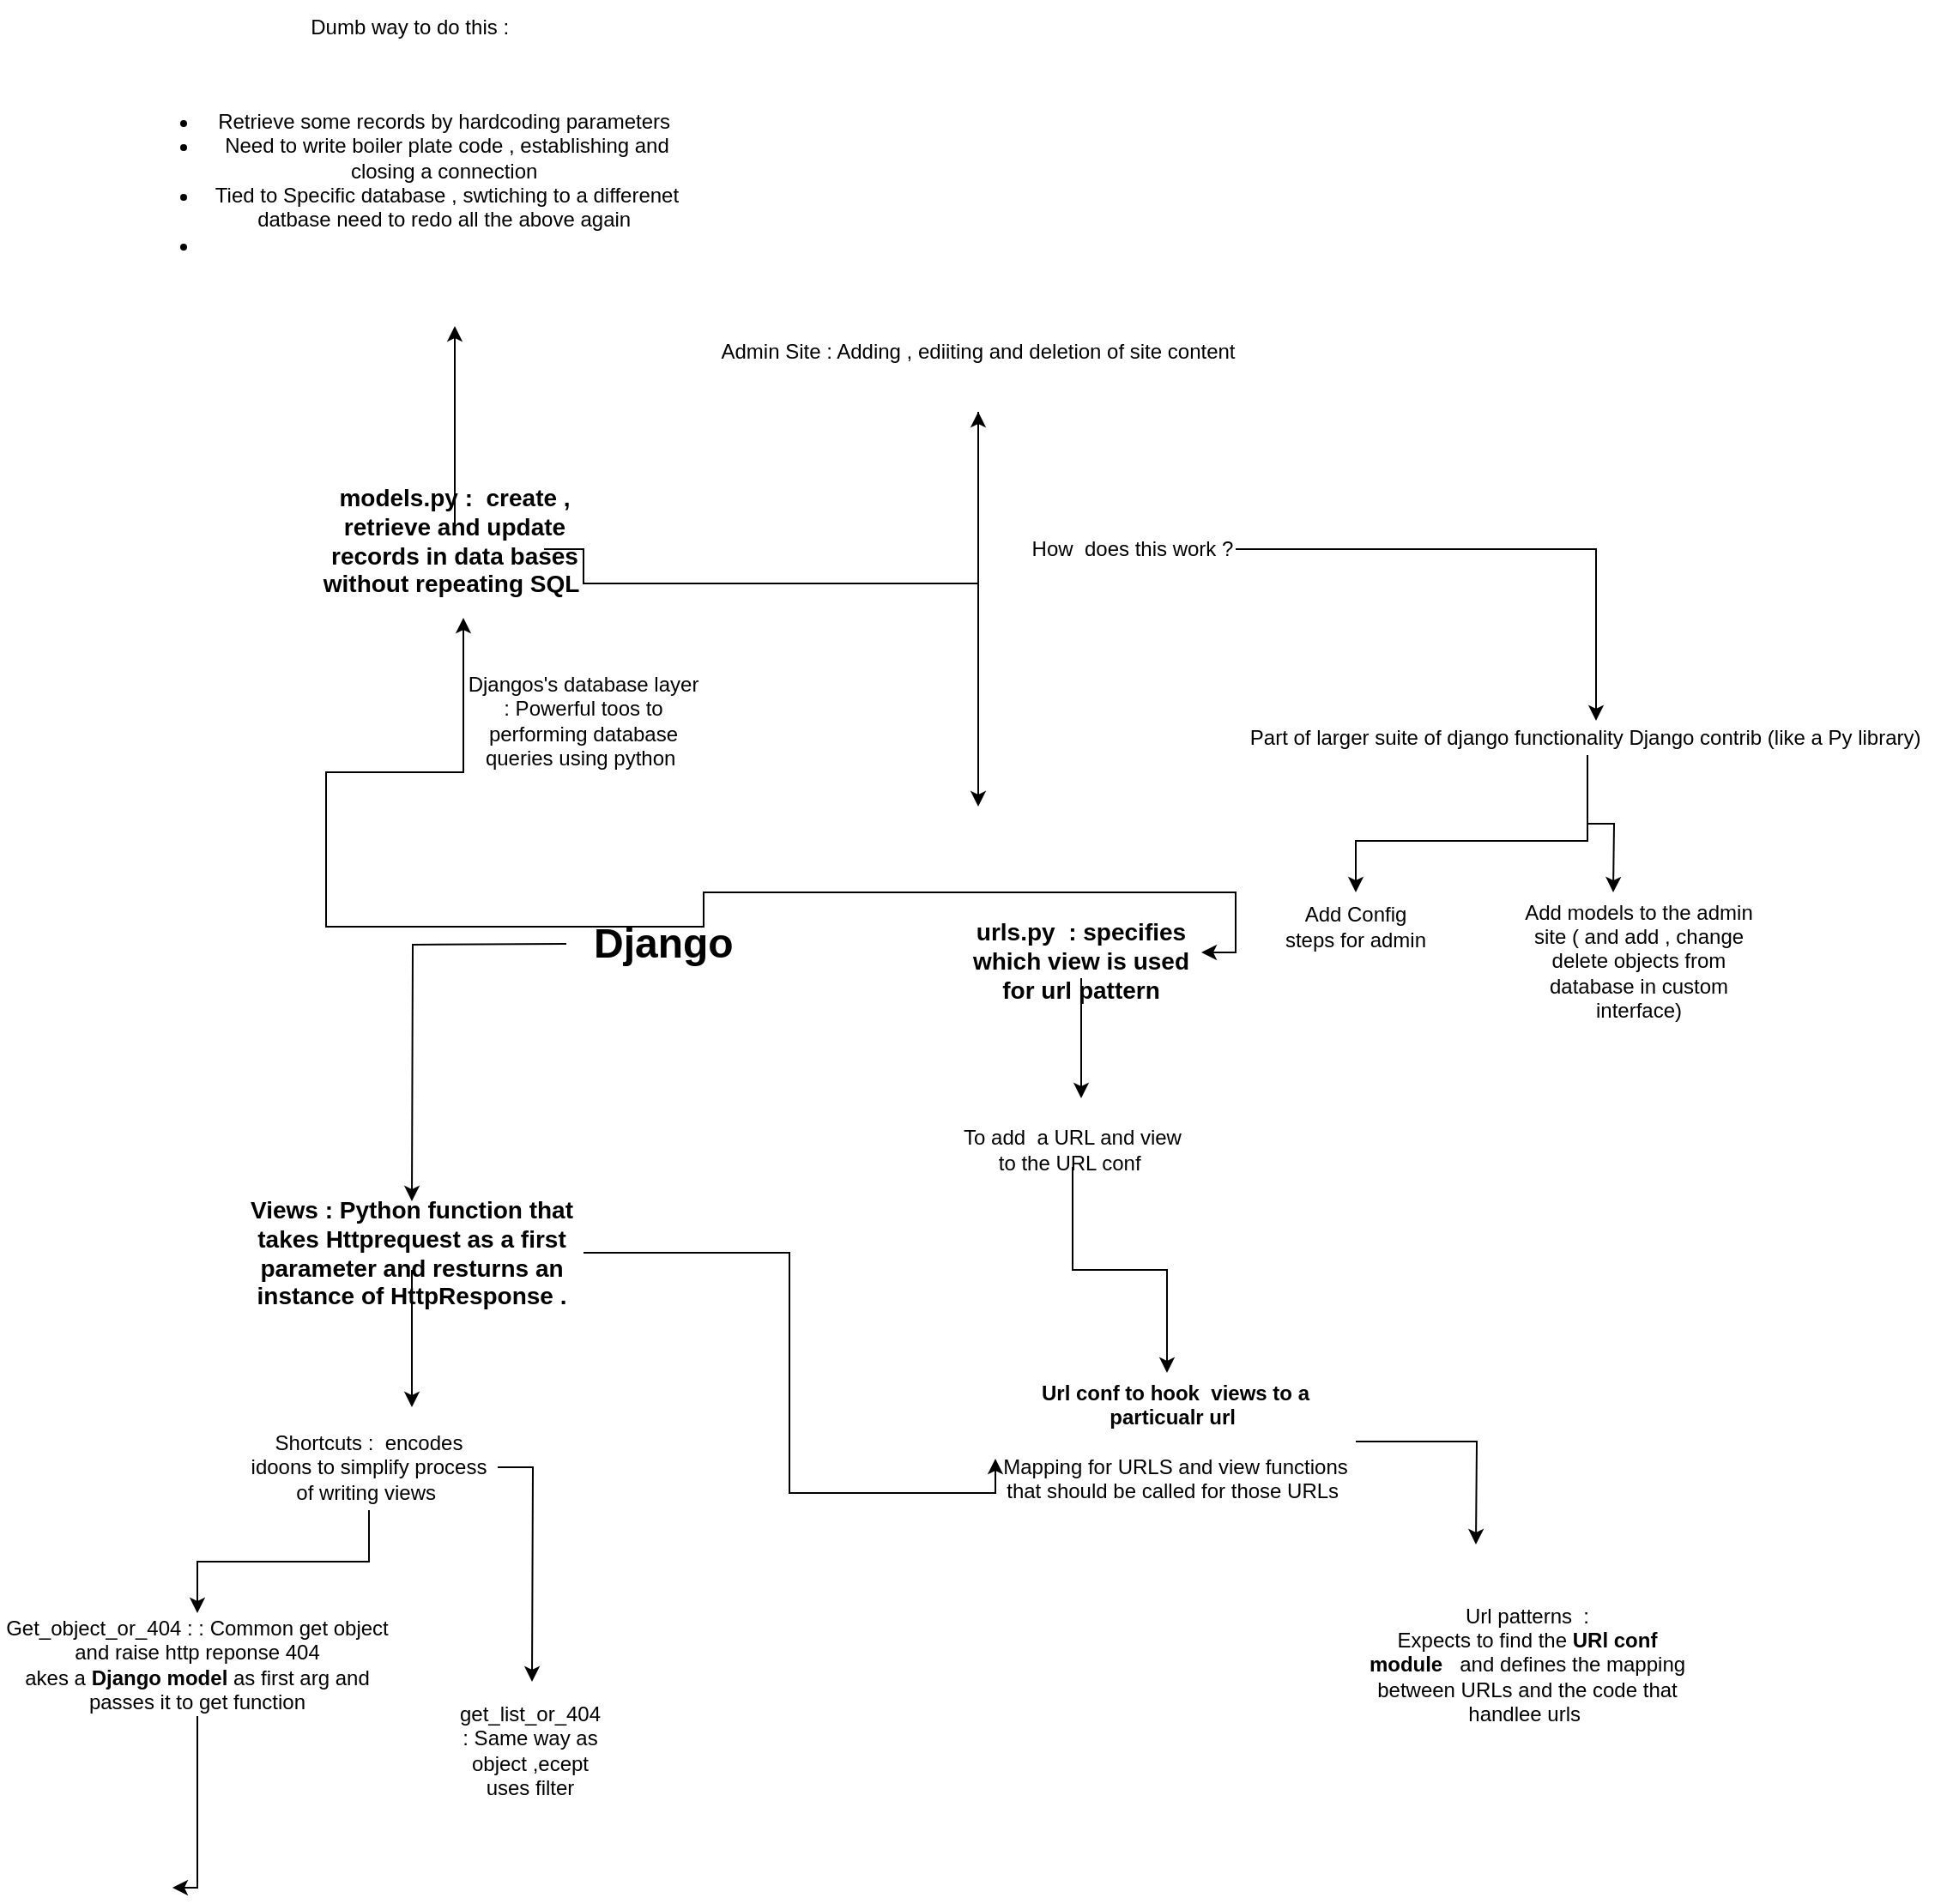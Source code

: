 <mxfile version="13.7.5" type="github">
  <diagram name="Page-1" id="52a04d89-c75d-2922-d76d-85b35f80e030">
    <mxGraphModel dx="694" dy="1614" grid="1" gridSize="10" guides="1" tooltips="1" connect="1" arrows="1" fold="1" page="1" pageScale="1" pageWidth="1100" pageHeight="850" background="#ffffff" math="0" shadow="0">
      <root>
        <mxCell id="0" />
        <mxCell id="1" parent="0" />
        <mxCell id="-x8-oLALC0qd9yzaVtkH-22" style="edgeStyle=orthogonalEdgeStyle;rounded=0;orthogonalLoop=1;jettySize=auto;html=1;" parent="1" source="pUkjQYLz1fGqXdbXeimg-1" edge="1">
          <mxGeometry relative="1" as="geometry">
            <mxPoint x="690" y="550.0" as="targetPoint" />
          </mxGeometry>
        </mxCell>
        <mxCell id="pUkjQYLz1fGqXdbXeimg-1" value="&lt;font style=&quot;font-size: 14px&quot;&gt;&lt;b&gt;urls.py&amp;nbsp; : specifies which view is used for url pattern&lt;/b&gt;&lt;/font&gt;" style="text;html=1;strokeColor=none;fillColor=none;align=center;verticalAlign=middle;whiteSpace=wrap;rounded=0;" parent="1" vertex="1">
          <mxGeometry x="620" y="460" width="140" height="20" as="geometry" />
        </mxCell>
        <mxCell id="uXAhLUbkJdF9ODy3EN__-9" style="edgeStyle=orthogonalEdgeStyle;rounded=0;orthogonalLoop=1;jettySize=auto;html=1;" edge="1" parent="1" source="pUkjQYLz1fGqXdbXeimg-2">
          <mxGeometry relative="1" as="geometry">
            <mxPoint x="325" y="100" as="targetPoint" />
          </mxGeometry>
        </mxCell>
        <mxCell id="pUkjQYLz1fGqXdbXeimg-2" value="&lt;font style=&quot;font-size: 14px&quot;&gt;&lt;b&gt;models.py :&amp;nbsp; create , retrieve and update records in data bases without repeating SQL&amp;nbsp;&lt;/b&gt;&lt;/font&gt;" style="text;html=1;strokeColor=none;fillColor=none;align=center;verticalAlign=middle;whiteSpace=wrap;rounded=0;" parent="1" vertex="1">
          <mxGeometry x="240" y="220" width="170" height="10" as="geometry" />
        </mxCell>
        <mxCell id="pUkjQYLz1fGqXdbXeimg-4" style="edgeStyle=orthogonalEdgeStyle;rounded=0;orthogonalLoop=1;jettySize=auto;html=1;" parent="1" source="pUkjQYLz1fGqXdbXeimg-3" edge="1">
          <mxGeometry relative="1" as="geometry">
            <mxPoint x="630" y="380" as="targetPoint" />
          </mxGeometry>
        </mxCell>
        <mxCell id="pUkjQYLz1fGqXdbXeimg-3" value="Admin Site : Adding , ediiting and deletion of site content" style="text;html=1;strokeColor=none;fillColor=none;align=center;verticalAlign=middle;whiteSpace=wrap;rounded=0;" parent="1" vertex="1">
          <mxGeometry x="440" y="80" width="380" height="70" as="geometry" />
        </mxCell>
        <mxCell id="pUkjQYLz1fGqXdbXeimg-8" style="edgeStyle=orthogonalEdgeStyle;rounded=0;orthogonalLoop=1;jettySize=auto;html=1;" parent="1" source="pUkjQYLz1fGqXdbXeimg-6" target="pUkjQYLz1fGqXdbXeimg-9" edge="1">
          <mxGeometry relative="1" as="geometry">
            <mxPoint x="850" y="330" as="targetPoint" />
            <Array as="points">
              <mxPoint x="990" y="230" />
            </Array>
          </mxGeometry>
        </mxCell>
        <mxCell id="pUkjQYLz1fGqXdbXeimg-6" value="How&amp;nbsp; does this work ?" style="text;html=1;strokeColor=none;fillColor=none;align=center;verticalAlign=middle;whiteSpace=wrap;rounded=0;" parent="1" vertex="1">
          <mxGeometry x="660" y="220" width="120" height="20" as="geometry" />
        </mxCell>
        <mxCell id="pUkjQYLz1fGqXdbXeimg-10" style="edgeStyle=orthogonalEdgeStyle;rounded=0;orthogonalLoop=1;jettySize=auto;html=1;" parent="1" source="pUkjQYLz1fGqXdbXeimg-9" edge="1">
          <mxGeometry relative="1" as="geometry">
            <mxPoint x="850" y="430" as="targetPoint" />
            <Array as="points">
              <mxPoint x="985" y="400" />
              <mxPoint x="850" y="400" />
            </Array>
          </mxGeometry>
        </mxCell>
        <mxCell id="q1F5vRGkRRXyPfD4T56F-1" style="edgeStyle=orthogonalEdgeStyle;rounded=0;orthogonalLoop=1;jettySize=auto;html=1;" parent="1" source="pUkjQYLz1fGqXdbXeimg-9" edge="1">
          <mxGeometry relative="1" as="geometry">
            <mxPoint x="1000" y="430" as="targetPoint" />
          </mxGeometry>
        </mxCell>
        <mxCell id="pUkjQYLz1fGqXdbXeimg-9" value="Part of larger suite of django functionality Django contrib (like a Py library)&amp;nbsp;" style="text;html=1;align=center;verticalAlign=middle;resizable=0;points=[];autosize=1;" parent="1" vertex="1">
          <mxGeometry x="780" y="330" width="410" height="20" as="geometry" />
        </mxCell>
        <mxCell id="pUkjQYLz1fGqXdbXeimg-11" value="Add Config steps for admin" style="text;html=1;strokeColor=none;fillColor=none;align=center;verticalAlign=middle;whiteSpace=wrap;rounded=0;" parent="1" vertex="1">
          <mxGeometry x="805" y="440" width="90" height="20" as="geometry" />
        </mxCell>
        <mxCell id="pUkjQYLz1fGqXdbXeimg-12" style="edgeStyle=orthogonalEdgeStyle;rounded=0;orthogonalLoop=1;jettySize=auto;html=1;exitX=0.5;exitY=1;exitDx=0;exitDy=0;" parent="1" source="pUkjQYLz1fGqXdbXeimg-11" target="pUkjQYLz1fGqXdbXeimg-11" edge="1">
          <mxGeometry relative="1" as="geometry" />
        </mxCell>
        <mxCell id="q1F5vRGkRRXyPfD4T56F-2" value="Add models to the admin site ( and add , change delete objects from database in custom interface)" style="text;html=1;strokeColor=none;fillColor=none;align=center;verticalAlign=middle;whiteSpace=wrap;rounded=0;" parent="1" vertex="1">
          <mxGeometry x="940" y="460" width="150" height="20" as="geometry" />
        </mxCell>
        <mxCell id="pS-rsjacTaa-X49uNgt4-2" style="edgeStyle=orthogonalEdgeStyle;rounded=0;orthogonalLoop=1;jettySize=auto;html=1;" parent="1" edge="1">
          <mxGeometry relative="1" as="geometry">
            <mxPoint x="300" y="610" as="targetPoint" />
            <mxPoint x="390" y="460" as="sourcePoint" />
          </mxGeometry>
        </mxCell>
        <mxCell id="pS-rsjacTaa-X49uNgt4-3" style="edgeStyle=orthogonalEdgeStyle;rounded=0;orthogonalLoop=1;jettySize=auto;html=1;exitX=0.806;exitY=1;exitDx=0;exitDy=0;exitPerimeter=0;" parent="1" source="pUkjQYLz1fGqXdbXeimg-2" target="pUkjQYLz1fGqXdbXeimg-3" edge="1">
          <mxGeometry relative="1" as="geometry">
            <mxPoint x="450" y="400" as="sourcePoint" />
            <Array as="points">
              <mxPoint x="400" y="230" />
              <mxPoint x="400" y="250" />
              <mxPoint x="630" y="250" />
            </Array>
          </mxGeometry>
        </mxCell>
        <mxCell id="-x8-oLALC0qd9yzaVtkH-14" style="edgeStyle=orthogonalEdgeStyle;rounded=0;orthogonalLoop=1;jettySize=auto;html=1;exitX=0;exitY=0;exitDx=0;exitDy=0;entryX=1;entryY=0.25;entryDx=0;entryDy=0;" parent="1" source="pS-rsjacTaa-X49uNgt4-1" target="pUkjQYLz1fGqXdbXeimg-1" edge="1">
          <mxGeometry relative="1" as="geometry">
            <Array as="points">
              <mxPoint x="470" y="450" />
              <mxPoint x="470" y="430" />
              <mxPoint x="780" y="430" />
              <mxPoint x="780" y="465" />
            </Array>
          </mxGeometry>
        </mxCell>
        <mxCell id="pS-rsjacTaa-X49uNgt4-1" value="&lt;font style=&quot;font-size: 24px&quot;&gt;&lt;b&gt;Django&amp;nbsp;&lt;/b&gt;&lt;/font&gt;" style="text;html=1;strokeColor=none;fillColor=none;align=center;verticalAlign=middle;whiteSpace=wrap;rounded=0;" parent="1" vertex="1">
          <mxGeometry x="430" y="450" width="40" height="20" as="geometry" />
        </mxCell>
        <mxCell id="pS-rsjacTaa-X49uNgt4-5" style="edgeStyle=orthogonalEdgeStyle;rounded=0;orthogonalLoop=1;jettySize=auto;html=1;entryX=0;entryY=1;entryDx=0;entryDy=0;" parent="1" source="pS-rsjacTaa-X49uNgt4-4" target="pS-rsjacTaa-X49uNgt4-6" edge="1">
          <mxGeometry relative="1" as="geometry">
            <mxPoint x="520" y="640" as="targetPoint" />
          </mxGeometry>
        </mxCell>
        <mxCell id="-x8-oLALC0qd9yzaVtkH-2" style="edgeStyle=orthogonalEdgeStyle;rounded=0;orthogonalLoop=1;jettySize=auto;html=1;" parent="1" source="pS-rsjacTaa-X49uNgt4-4" edge="1">
          <mxGeometry relative="1" as="geometry">
            <mxPoint x="300" y="730" as="targetPoint" />
          </mxGeometry>
        </mxCell>
        <mxCell id="pS-rsjacTaa-X49uNgt4-4" value="&lt;b&gt;&lt;font style=&quot;font-size: 14px&quot;&gt;Views : Python function that takes Httprequest as a first parameter and resturns an instance of HttpResponse .&lt;/font&gt;&lt;/b&gt;" style="text;html=1;strokeColor=none;fillColor=none;align=center;verticalAlign=middle;whiteSpace=wrap;rounded=0;" parent="1" vertex="1">
          <mxGeometry x="200" y="630" width="200" height="20" as="geometry" />
        </mxCell>
        <mxCell id="-x8-oLALC0qd9yzaVtkH-24" style="edgeStyle=orthogonalEdgeStyle;rounded=0;orthogonalLoop=1;jettySize=auto;html=1;exitX=1;exitY=0.5;exitDx=0;exitDy=0;" parent="1" source="pS-rsjacTaa-X49uNgt4-6" edge="1">
          <mxGeometry relative="1" as="geometry">
            <mxPoint x="920" y="810.0" as="targetPoint" />
          </mxGeometry>
        </mxCell>
        <mxCell id="pS-rsjacTaa-X49uNgt4-6" value="&lt;b&gt;Url conf to hook&amp;nbsp; views to a particualr url&amp;nbsp;&lt;/b&gt;&lt;br&gt;&lt;br&gt;Mapping for URLS and view functions that should be called for those URLs&amp;nbsp;" style="text;html=1;strokeColor=none;fillColor=none;align=center;verticalAlign=middle;whiteSpace=wrap;rounded=0;" parent="1" vertex="1">
          <mxGeometry x="640" y="740" width="210" height="20" as="geometry" />
        </mxCell>
        <mxCell id="-x8-oLALC0qd9yzaVtkH-10" style="edgeStyle=orthogonalEdgeStyle;rounded=0;orthogonalLoop=1;jettySize=auto;html=1;exitX=0.5;exitY=1;exitDx=0;exitDy=0;" parent="1" source="-x8-oLALC0qd9yzaVtkH-1" edge="1">
          <mxGeometry relative="1" as="geometry">
            <mxPoint x="160.471" y="1010" as="targetPoint" />
            <Array as="points">
              <mxPoint x="175" y="1010" />
            </Array>
          </mxGeometry>
        </mxCell>
        <mxCell id="-x8-oLALC0qd9yzaVtkH-1" value="Get_object_or_404 : : Common get object and raise http reponse 404 &lt;br&gt;akes a &lt;b&gt;Django model&lt;/b&gt; as first arg and passes it to get function" style="text;html=1;strokeColor=none;fillColor=none;align=center;verticalAlign=middle;whiteSpace=wrap;rounded=0;" parent="1" vertex="1">
          <mxGeometry x="60" y="850" width="230" height="60" as="geometry" />
        </mxCell>
        <mxCell id="-x8-oLALC0qd9yzaVtkH-11" style="edgeStyle=orthogonalEdgeStyle;rounded=0;orthogonalLoop=1;jettySize=auto;html=1;exitX=0.5;exitY=1;exitDx=0;exitDy=0;" parent="1" source="-x8-oLALC0qd9yzaVtkH-5" target="-x8-oLALC0qd9yzaVtkH-1" edge="1">
          <mxGeometry relative="1" as="geometry" />
        </mxCell>
        <mxCell id="-x8-oLALC0qd9yzaVtkH-12" style="edgeStyle=orthogonalEdgeStyle;rounded=0;orthogonalLoop=1;jettySize=auto;html=1;" parent="1" source="-x8-oLALC0qd9yzaVtkH-5" edge="1">
          <mxGeometry relative="1" as="geometry">
            <mxPoint x="370" y="890.0" as="targetPoint" />
          </mxGeometry>
        </mxCell>
        <mxCell id="-x8-oLALC0qd9yzaVtkH-5" value="Shortcuts :&amp;nbsp; encodes idoons to simplify process of writing views&amp;nbsp;" style="text;html=1;strokeColor=none;fillColor=none;align=center;verticalAlign=middle;whiteSpace=wrap;rounded=0;" parent="1" vertex="1">
          <mxGeometry x="200" y="740" width="150" height="50" as="geometry" />
        </mxCell>
        <mxCell id="-x8-oLALC0qd9yzaVtkH-13" value="get_list_or_404 : Same way as object ,ecept uses filter" style="text;html=1;strokeColor=none;fillColor=none;align=center;verticalAlign=middle;whiteSpace=wrap;rounded=0;" parent="1" vertex="1">
          <mxGeometry x="349" y="920" width="40" height="20" as="geometry" />
        </mxCell>
        <mxCell id="-x8-oLALC0qd9yzaVtkH-23" style="edgeStyle=orthogonalEdgeStyle;rounded=0;orthogonalLoop=1;jettySize=auto;html=1;" parent="1" source="-x8-oLALC0qd9yzaVtkH-16" edge="1">
          <mxGeometry relative="1" as="geometry">
            <mxPoint x="740" y="710.0" as="targetPoint" />
            <Array as="points">
              <mxPoint x="685" y="650" />
              <mxPoint x="740" y="650" />
            </Array>
          </mxGeometry>
        </mxCell>
        <mxCell id="-x8-oLALC0qd9yzaVtkH-16" value="To add&amp;nbsp; a URL and view to the URL conf&amp;nbsp;" style="text;html=1;strokeColor=none;fillColor=none;align=center;verticalAlign=middle;whiteSpace=wrap;rounded=0;" parent="1" vertex="1">
          <mxGeometry x="620" y="570" width="130" height="20" as="geometry" />
        </mxCell>
        <mxCell id="-x8-oLALC0qd9yzaVtkH-25" value="Url patterns&amp;nbsp; :&lt;br&gt;Expects to find the &lt;b&gt;URl conf module&amp;nbsp; &lt;/b&gt;&amp;nbsp;and defines the mapping between URLs and the code that handlee urls&amp;nbsp;&lt;br&gt;" style="text;html=1;strokeColor=none;fillColor=none;align=center;verticalAlign=middle;whiteSpace=wrap;rounded=0;" parent="1" vertex="1">
          <mxGeometry x="850" y="870" width="200" height="20" as="geometry" />
        </mxCell>
        <mxCell id="uXAhLUbkJdF9ODy3EN__-5" value="" style="group" vertex="1" connectable="0" parent="1">
          <mxGeometry x="330" y="270" width="140" height="70" as="geometry" />
        </mxCell>
        <mxCell id="uXAhLUbkJdF9ODy3EN__-1" style="edgeStyle=orthogonalEdgeStyle;rounded=0;orthogonalLoop=1;jettySize=auto;html=1;exitX=0.5;exitY=0;exitDx=0;exitDy=0;" edge="1" parent="uXAhLUbkJdF9ODy3EN__-5" source="pS-rsjacTaa-X49uNgt4-1">
          <mxGeometry relative="1" as="geometry">
            <mxPoint as="targetPoint" />
            <Array as="points">
              <mxPoint x="-80" y="180" />
              <mxPoint x="-80" y="90" />
              <mxPoint y="90" />
            </Array>
          </mxGeometry>
        </mxCell>
        <mxCell id="uXAhLUbkJdF9ODy3EN__-4" value="Djangos&#39;s database layer : Powerful toos to performing database queries using python&amp;nbsp;" style="text;html=1;strokeColor=none;fillColor=none;align=center;verticalAlign=middle;whiteSpace=wrap;rounded=0;" vertex="1" parent="uXAhLUbkJdF9ODy3EN__-5">
          <mxGeometry y="50" width="140" height="20" as="geometry" />
        </mxCell>
        <mxCell id="uXAhLUbkJdF9ODy3EN__-10" value="Dumb way to do this :&amp;nbsp;&lt;br&gt;&lt;br&gt;&lt;br&gt;&lt;ul&gt;&lt;li&gt;Retrieve some records by hardcoding parameters&amp;nbsp;&lt;/li&gt;&lt;li&gt;Need to write boiler plate code , establishing and closing a connection&amp;nbsp;&lt;/li&gt;&lt;li&gt;Tied to Specific database , swtiching to a differenet datbase need to redo all the above again&amp;nbsp;&lt;/li&gt;&lt;li&gt;&lt;br&gt;&lt;/li&gt;&lt;/ul&gt;" style="text;html=1;strokeColor=none;fillColor=none;align=center;verticalAlign=middle;whiteSpace=wrap;rounded=0;" vertex="1" parent="1">
          <mxGeometry x="137.5" y="-90" width="325" height="170" as="geometry" />
        </mxCell>
      </root>
    </mxGraphModel>
  </diagram>
</mxfile>
